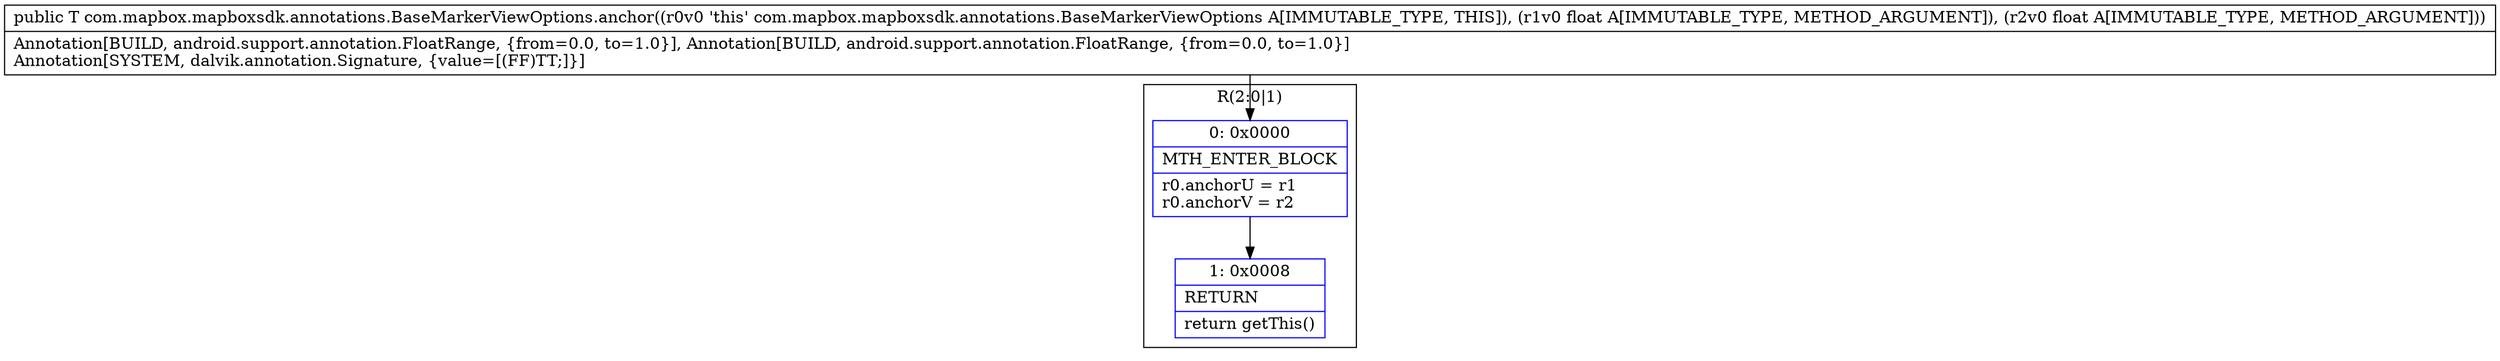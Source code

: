 digraph "CFG forcom.mapbox.mapboxsdk.annotations.BaseMarkerViewOptions.anchor(FF)Lcom\/mapbox\/mapboxsdk\/annotations\/BaseMarkerViewOptions;" {
subgraph cluster_Region_1697068945 {
label = "R(2:0|1)";
node [shape=record,color=blue];
Node_0 [shape=record,label="{0\:\ 0x0000|MTH_ENTER_BLOCK\l|r0.anchorU = r1\lr0.anchorV = r2\l}"];
Node_1 [shape=record,label="{1\:\ 0x0008|RETURN\l|return getThis()\l}"];
}
MethodNode[shape=record,label="{public T com.mapbox.mapboxsdk.annotations.BaseMarkerViewOptions.anchor((r0v0 'this' com.mapbox.mapboxsdk.annotations.BaseMarkerViewOptions A[IMMUTABLE_TYPE, THIS]), (r1v0 float A[IMMUTABLE_TYPE, METHOD_ARGUMENT]), (r2v0 float A[IMMUTABLE_TYPE, METHOD_ARGUMENT]))  | Annotation[BUILD, android.support.annotation.FloatRange, \{from=0.0, to=1.0\}], Annotation[BUILD, android.support.annotation.FloatRange, \{from=0.0, to=1.0\}]\lAnnotation[SYSTEM, dalvik.annotation.Signature, \{value=[(FF)TT;]\}]\l}"];
MethodNode -> Node_0;
Node_0 -> Node_1;
}

